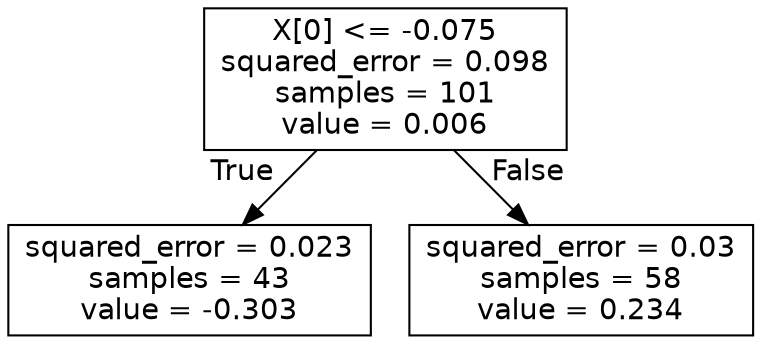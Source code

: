 digraph Tree {
node [shape=box, fontname="helvetica"] ;
edge [fontname="helvetica"] ;
0 [label="X[0] <= -0.075\nsquared_error = 0.098\nsamples = 101\nvalue = 0.006"] ;
1 [label="squared_error = 0.023\nsamples = 43\nvalue = -0.303"] ;
0 -> 1 [labeldistance=2.5, labelangle=45, headlabel="True"] ;
2 [label="squared_error = 0.03\nsamples = 58\nvalue = 0.234"] ;
0 -> 2 [labeldistance=2.5, labelangle=-45, headlabel="False"] ;
}